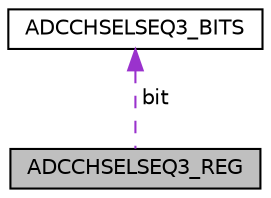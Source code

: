 digraph "ADCCHSELSEQ3_REG"
{
  edge [fontname="Helvetica",fontsize="10",labelfontname="Helvetica",labelfontsize="10"];
  node [fontname="Helvetica",fontsize="10",shape=record];
  Node1 [label="ADCCHSELSEQ3_REG",height=0.2,width=0.4,color="black", fillcolor="grey75", style="filled", fontcolor="black"];
  Node2 -> Node1 [dir="back",color="darkorchid3",fontsize="10",style="dashed",label=" bit" ,fontname="Helvetica"];
  Node2 [label="ADCCHSELSEQ3_BITS",height=0.2,width=0.4,color="black", fillcolor="white", style="filled",URL="$struct_a_d_c_c_h_s_e_l_s_e_q3___b_i_t_s.html"];
}
